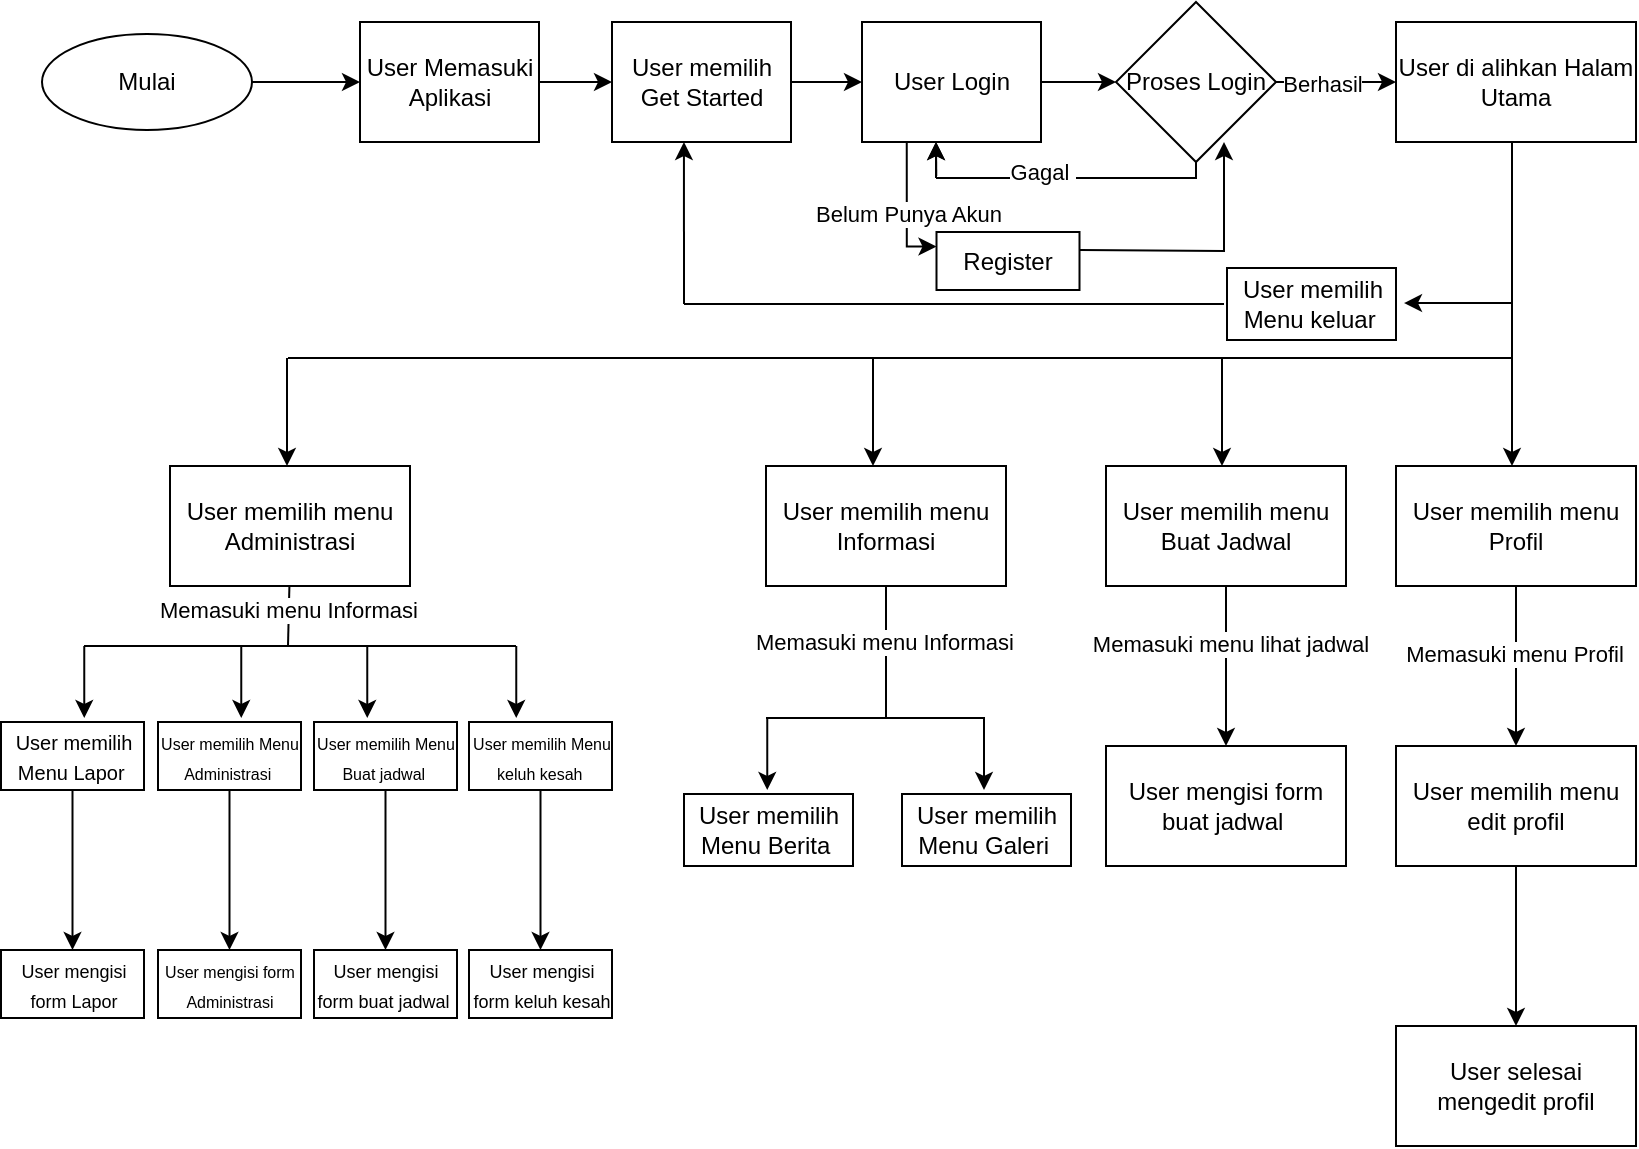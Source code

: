<mxfile version="24.4.4" type="github">
  <diagram name="Page-1" id="8IiNoh8LABF6EW4CPtuq">
    <mxGraphModel dx="1193" dy="758" grid="1" gridSize="18" guides="1" tooltips="1" connect="1" arrows="1" fold="1" page="1" pageScale="1" pageWidth="850" pageHeight="1100" math="0" shadow="0">
      <root>
        <mxCell id="0" />
        <mxCell id="1" parent="0" />
        <mxCell id="zDr4J4621kcgVv7S480j-266" value="" style="edgeStyle=orthogonalEdgeStyle;rounded=0;orthogonalLoop=1;jettySize=auto;html=1;" parent="1" source="zDr4J4621kcgVv7S480j-264" target="zDr4J4621kcgVv7S480j-265" edge="1">
          <mxGeometry relative="1" as="geometry" />
        </mxCell>
        <mxCell id="zDr4J4621kcgVv7S480j-264" value="Mulai" style="ellipse;whiteSpace=wrap;html=1;" parent="1" vertex="1">
          <mxGeometry x="21" y="54" width="105" height="48" as="geometry" />
        </mxCell>
        <mxCell id="zDr4J4621kcgVv7S480j-270" value="" style="edgeStyle=orthogonalEdgeStyle;rounded=0;orthogonalLoop=1;jettySize=auto;html=1;" parent="1" source="zDr4J4621kcgVv7S480j-265" target="zDr4J4621kcgVv7S480j-269" edge="1">
          <mxGeometry relative="1" as="geometry" />
        </mxCell>
        <mxCell id="zDr4J4621kcgVv7S480j-265" value="User Memasuki Aplikasi" style="whiteSpace=wrap;html=1;" parent="1" vertex="1">
          <mxGeometry x="180" y="48" width="89.5" height="60" as="geometry" />
        </mxCell>
        <mxCell id="zDr4J4621kcgVv7S480j-272" value="" style="edgeStyle=orthogonalEdgeStyle;rounded=0;orthogonalLoop=1;jettySize=auto;html=1;" parent="1" source="zDr4J4621kcgVv7S480j-269" target="zDr4J4621kcgVv7S480j-271" edge="1">
          <mxGeometry relative="1" as="geometry" />
        </mxCell>
        <mxCell id="zDr4J4621kcgVv7S480j-269" value="User memilih Get Started" style="whiteSpace=wrap;html=1;" parent="1" vertex="1">
          <mxGeometry x="306" y="48" width="89.5" height="60" as="geometry" />
        </mxCell>
        <mxCell id="zDr4J4621kcgVv7S480j-276" value="" style="edgeStyle=orthogonalEdgeStyle;rounded=0;orthogonalLoop=1;jettySize=auto;html=1;" parent="1" source="zDr4J4621kcgVv7S480j-271" target="zDr4J4621kcgVv7S480j-275" edge="1">
          <mxGeometry relative="1" as="geometry" />
        </mxCell>
        <mxCell id="zDr4J4621kcgVv7S480j-271" value="User Login" style="whiteSpace=wrap;html=1;" parent="1" vertex="1">
          <mxGeometry x="431" y="48" width="89.5" height="60" as="geometry" />
        </mxCell>
        <mxCell id="zDr4J4621kcgVv7S480j-278" value="" style="edgeStyle=orthogonalEdgeStyle;rounded=0;orthogonalLoop=1;jettySize=auto;html=1;" parent="1" source="zDr4J4621kcgVv7S480j-275" target="zDr4J4621kcgVv7S480j-277" edge="1">
          <mxGeometry relative="1" as="geometry" />
        </mxCell>
        <mxCell id="zDr4J4621kcgVv7S480j-353" value="Berhasil" style="edgeLabel;html=1;align=center;verticalAlign=middle;resizable=0;points=[];" parent="zDr4J4621kcgVv7S480j-278" vertex="1" connectable="0">
          <mxGeometry x="-0.248" y="-1" relative="1" as="geometry">
            <mxPoint as="offset" />
          </mxGeometry>
        </mxCell>
        <mxCell id="zDr4J4621kcgVv7S480j-275" value="Proses Login" style="rhombus;whiteSpace=wrap;html=1;" parent="1" vertex="1">
          <mxGeometry x="558" y="38" width="80" height="80" as="geometry" />
        </mxCell>
        <mxCell id="zDr4J4621kcgVv7S480j-280" value="" style="edgeStyle=orthogonalEdgeStyle;rounded=0;orthogonalLoop=1;jettySize=auto;html=1;" parent="1" source="zDr4J4621kcgVv7S480j-277" target="zDr4J4621kcgVv7S480j-279" edge="1">
          <mxGeometry relative="1" as="geometry">
            <Array as="points">
              <mxPoint x="756" y="180" />
              <mxPoint x="756" y="180" />
            </Array>
          </mxGeometry>
        </mxCell>
        <mxCell id="zDr4J4621kcgVv7S480j-277" value="User di alihkan Halam Utama" style="whiteSpace=wrap;html=1;" parent="1" vertex="1">
          <mxGeometry x="698" y="48" width="120" height="60" as="geometry" />
        </mxCell>
        <mxCell id="zDr4J4621kcgVv7S480j-283" value="" style="edgeStyle=orthogonalEdgeStyle;rounded=0;orthogonalLoop=1;jettySize=auto;html=1;" parent="1" source="zDr4J4621kcgVv7S480j-279" target="zDr4J4621kcgVv7S480j-282" edge="1">
          <mxGeometry relative="1" as="geometry" />
        </mxCell>
        <mxCell id="zDr4J4621kcgVv7S480j-284" value="Memasuki menu Profil" style="edgeLabel;html=1;align=center;verticalAlign=middle;resizable=0;points=[];" parent="zDr4J4621kcgVv7S480j-283" vertex="1" connectable="0">
          <mxGeometry x="-0.16" y="-1" relative="1" as="geometry">
            <mxPoint as="offset" />
          </mxGeometry>
        </mxCell>
        <mxCell id="zDr4J4621kcgVv7S480j-279" value="User memilih menu Profil" style="whiteSpace=wrap;html=1;" parent="1" vertex="1">
          <mxGeometry x="698" y="270" width="120" height="60" as="geometry" />
        </mxCell>
        <mxCell id="zDr4J4621kcgVv7S480j-286" value="" style="edgeStyle=orthogonalEdgeStyle;rounded=0;orthogonalLoop=1;jettySize=auto;html=1;" parent="1" source="zDr4J4621kcgVv7S480j-282" target="zDr4J4621kcgVv7S480j-285" edge="1">
          <mxGeometry relative="1" as="geometry" />
        </mxCell>
        <mxCell id="zDr4J4621kcgVv7S480j-282" value="User memilih menu edit profil" style="whiteSpace=wrap;html=1;" parent="1" vertex="1">
          <mxGeometry x="698" y="410" width="120" height="60" as="geometry" />
        </mxCell>
        <mxCell id="zDr4J4621kcgVv7S480j-285" value="User selesai mengedit profil" style="whiteSpace=wrap;html=1;" parent="1" vertex="1">
          <mxGeometry x="698" y="550" width="120" height="60" as="geometry" />
        </mxCell>
        <mxCell id="zDr4J4621kcgVv7S480j-287" value="" style="endArrow=none;html=1;rounded=0;" parent="1" edge="1">
          <mxGeometry width="50" height="50" relative="1" as="geometry">
            <mxPoint x="144" y="216" as="sourcePoint" />
            <mxPoint x="756" y="216" as="targetPoint" />
          </mxGeometry>
        </mxCell>
        <mxCell id="zDr4J4621kcgVv7S480j-288" value="" style="endArrow=classic;html=1;rounded=0;" parent="1" edge="1">
          <mxGeometry width="50" height="50" relative="1" as="geometry">
            <mxPoint x="611" y="216" as="sourcePoint" />
            <mxPoint x="611" y="270" as="targetPoint" />
          </mxGeometry>
        </mxCell>
        <mxCell id="zDr4J4621kcgVv7S480j-291" value="" style="edgeStyle=orthogonalEdgeStyle;rounded=0;orthogonalLoop=1;jettySize=auto;html=1;" parent="1" source="zDr4J4621kcgVv7S480j-289" target="zDr4J4621kcgVv7S480j-290" edge="1">
          <mxGeometry relative="1" as="geometry" />
        </mxCell>
        <mxCell id="zDr4J4621kcgVv7S480j-293" value="Memasuki menu lihat jadwal" style="edgeLabel;html=1;align=center;verticalAlign=middle;resizable=0;points=[];" parent="zDr4J4621kcgVv7S480j-291" vertex="1" connectable="0">
          <mxGeometry x="-0.275" y="2" relative="1" as="geometry">
            <mxPoint as="offset" />
          </mxGeometry>
        </mxCell>
        <mxCell id="zDr4J4621kcgVv7S480j-289" value="User memilih menu Buat Jadwal" style="whiteSpace=wrap;html=1;" parent="1" vertex="1">
          <mxGeometry x="553" y="270" width="120" height="60" as="geometry" />
        </mxCell>
        <mxCell id="zDr4J4621kcgVv7S480j-290" value="User mengisi form buat jadwal&amp;nbsp;" style="whiteSpace=wrap;html=1;" parent="1" vertex="1">
          <mxGeometry x="553" y="410" width="120" height="60" as="geometry" />
        </mxCell>
        <mxCell id="zDr4J4621kcgVv7S480j-299" value="" style="endArrow=classic;html=1;rounded=0;" parent="1" edge="1">
          <mxGeometry width="50" height="50" relative="1" as="geometry">
            <mxPoint x="436.5" y="216" as="sourcePoint" />
            <mxPoint x="436.5" y="270" as="targetPoint" />
          </mxGeometry>
        </mxCell>
        <mxCell id="zDr4J4621kcgVv7S480j-302" value="" style="edgeStyle=orthogonalEdgeStyle;rounded=0;orthogonalLoop=1;jettySize=auto;html=1;endArrow=none;endFill=0;" parent="1" source="zDr4J4621kcgVv7S480j-300" edge="1">
          <mxGeometry relative="1" as="geometry">
            <mxPoint x="443" y="396" as="targetPoint" />
          </mxGeometry>
        </mxCell>
        <mxCell id="zDr4J4621kcgVv7S480j-303" value="Memasuki menu Informasi" style="edgeLabel;html=1;align=center;verticalAlign=middle;resizable=0;points=[];" parent="zDr4J4621kcgVv7S480j-302" vertex="1" connectable="0">
          <mxGeometry x="-0.175" y="-1" relative="1" as="geometry">
            <mxPoint as="offset" />
          </mxGeometry>
        </mxCell>
        <mxCell id="zDr4J4621kcgVv7S480j-300" value="User memilih menu Informasi" style="whiteSpace=wrap;html=1;" parent="1" vertex="1">
          <mxGeometry x="383" y="270" width="120" height="60" as="geometry" />
        </mxCell>
        <mxCell id="zDr4J4621kcgVv7S480j-306" value="" style="endArrow=none;html=1;rounded=0;" parent="1" edge="1">
          <mxGeometry width="50" height="50" relative="1" as="geometry">
            <mxPoint x="383" y="396" as="sourcePoint" />
            <mxPoint x="492.5" y="396" as="targetPoint" />
          </mxGeometry>
        </mxCell>
        <mxCell id="zDr4J4621kcgVv7S480j-307" value="" style="endArrow=classic;html=1;rounded=0;" parent="1" edge="1">
          <mxGeometry width="50" height="50" relative="1" as="geometry">
            <mxPoint x="383.63" y="396" as="sourcePoint" />
            <mxPoint x="383.63" y="432" as="targetPoint" />
          </mxGeometry>
        </mxCell>
        <mxCell id="zDr4J4621kcgVv7S480j-308" value="User memilih Menu Berita&amp;nbsp;" style="whiteSpace=wrap;html=1;" parent="1" vertex="1">
          <mxGeometry x="342" y="434" width="84.5" height="36" as="geometry" />
        </mxCell>
        <mxCell id="zDr4J4621kcgVv7S480j-309" value="" style="endArrow=classic;html=1;rounded=0;" parent="1" edge="1">
          <mxGeometry width="50" height="50" relative="1" as="geometry">
            <mxPoint x="492" y="396" as="sourcePoint" />
            <mxPoint x="492" y="432" as="targetPoint" />
          </mxGeometry>
        </mxCell>
        <mxCell id="zDr4J4621kcgVv7S480j-310" value="User memilih Menu Galeri&amp;nbsp;" style="whiteSpace=wrap;html=1;" parent="1" vertex="1">
          <mxGeometry x="451" y="434" width="84.5" height="36" as="geometry" />
        </mxCell>
        <mxCell id="zDr4J4621kcgVv7S480j-315" value="" style="endArrow=classic;html=1;rounded=0;" parent="1" edge="1">
          <mxGeometry width="50" height="50" relative="1" as="geometry">
            <mxPoint x="143.5" y="216" as="sourcePoint" />
            <mxPoint x="143.5" y="270" as="targetPoint" />
          </mxGeometry>
        </mxCell>
        <mxCell id="zDr4J4621kcgVv7S480j-316" value="User memilih menu Administrasi" style="whiteSpace=wrap;html=1;" parent="1" vertex="1">
          <mxGeometry x="85" y="270" width="120" height="60" as="geometry" />
        </mxCell>
        <mxCell id="zDr4J4621kcgVv7S480j-317" value="" style="endArrow=none;html=1;rounded=0;" parent="1" edge="1">
          <mxGeometry width="50" height="50" relative="1" as="geometry">
            <mxPoint x="42" y="360" as="sourcePoint" />
            <mxPoint x="258" y="360" as="targetPoint" />
          </mxGeometry>
        </mxCell>
        <mxCell id="zDr4J4621kcgVv7S480j-318" value="" style="endArrow=none;html=1;rounded=0;" parent="1" edge="1">
          <mxGeometry width="50" height="50" relative="1" as="geometry">
            <mxPoint x="144" y="360" as="sourcePoint" />
            <mxPoint x="144.7" y="330" as="targetPoint" />
          </mxGeometry>
        </mxCell>
        <mxCell id="zDr4J4621kcgVv7S480j-365" value="Memasuki menu Informasi" style="edgeLabel;html=1;align=center;verticalAlign=middle;resizable=0;points=[];" parent="zDr4J4621kcgVv7S480j-318" vertex="1" connectable="0">
          <mxGeometry x="0.165" y="1" relative="1" as="geometry">
            <mxPoint y="-1" as="offset" />
          </mxGeometry>
        </mxCell>
        <mxCell id="zDr4J4621kcgVv7S480j-319" value="" style="endArrow=classic;html=1;rounded=0;" parent="1" edge="1">
          <mxGeometry width="50" height="50" relative="1" as="geometry">
            <mxPoint x="42.13" y="360" as="sourcePoint" />
            <mxPoint x="42.13" y="396" as="targetPoint" />
          </mxGeometry>
        </mxCell>
        <mxCell id="wuOp9hcM_mS-S1USVbeP-18" value="" style="edgeStyle=orthogonalEdgeStyle;rounded=0;orthogonalLoop=1;jettySize=auto;html=1;" edge="1" parent="1" source="zDr4J4621kcgVv7S480j-320" target="wuOp9hcM_mS-S1USVbeP-17">
          <mxGeometry relative="1" as="geometry" />
        </mxCell>
        <mxCell id="zDr4J4621kcgVv7S480j-320" value="&lt;font style=&quot;font-size: 10px;&quot;&gt;User memilih Menu Lapor&amp;nbsp;&lt;/font&gt;" style="whiteSpace=wrap;html=1;" parent="1" vertex="1">
          <mxGeometry x="0.5" y="398" width="71.5" height="34" as="geometry" />
        </mxCell>
        <mxCell id="zDr4J4621kcgVv7S480j-326" value="" style="endArrow=classic;html=1;rounded=0;" parent="1" edge="1">
          <mxGeometry width="50" height="50" relative="1" as="geometry">
            <mxPoint x="120.63" y="360" as="sourcePoint" />
            <mxPoint x="120.63" y="396" as="targetPoint" />
          </mxGeometry>
        </mxCell>
        <mxCell id="wuOp9hcM_mS-S1USVbeP-16" value="" style="edgeStyle=orthogonalEdgeStyle;rounded=0;orthogonalLoop=1;jettySize=auto;html=1;" edge="1" parent="1" source="zDr4J4621kcgVv7S480j-327" target="wuOp9hcM_mS-S1USVbeP-15">
          <mxGeometry relative="1" as="geometry" />
        </mxCell>
        <mxCell id="zDr4J4621kcgVv7S480j-327" value="&lt;font style=&quot;font-size: 8px;&quot;&gt;User memilih Menu Administrasi&amp;nbsp;&lt;/font&gt;" style="whiteSpace=wrap;html=1;" parent="1" vertex="1">
          <mxGeometry x="79" y="398" width="71.5" height="34" as="geometry" />
        </mxCell>
        <mxCell id="zDr4J4621kcgVv7S480j-328" value="" style="endArrow=classic;html=1;rounded=0;" parent="1" edge="1">
          <mxGeometry width="50" height="50" relative="1" as="geometry">
            <mxPoint x="183.63" y="360" as="sourcePoint" />
            <mxPoint x="183.63" y="396" as="targetPoint" />
          </mxGeometry>
        </mxCell>
        <mxCell id="wuOp9hcM_mS-S1USVbeP-14" value="" style="edgeStyle=orthogonalEdgeStyle;rounded=0;orthogonalLoop=1;jettySize=auto;html=1;" edge="1" parent="1" source="zDr4J4621kcgVv7S480j-329" target="wuOp9hcM_mS-S1USVbeP-13">
          <mxGeometry relative="1" as="geometry" />
        </mxCell>
        <mxCell id="zDr4J4621kcgVv7S480j-329" value="&lt;font style=&quot;font-size: 8px;&quot;&gt;User memilih Menu Buat jadwal&amp;nbsp;&lt;/font&gt;" style="whiteSpace=wrap;html=1;" parent="1" vertex="1">
          <mxGeometry x="157" y="398" width="71.5" height="34" as="geometry" />
        </mxCell>
        <mxCell id="zDr4J4621kcgVv7S480j-330" value="" style="endArrow=classic;html=1;rounded=0;" parent="1" edge="1">
          <mxGeometry width="50" height="50" relative="1" as="geometry">
            <mxPoint x="258.13" y="360" as="sourcePoint" />
            <mxPoint x="258.13" y="396" as="targetPoint" />
          </mxGeometry>
        </mxCell>
        <mxCell id="wuOp9hcM_mS-S1USVbeP-12" value="" style="edgeStyle=orthogonalEdgeStyle;rounded=0;orthogonalLoop=1;jettySize=auto;html=1;" edge="1" parent="1" source="zDr4J4621kcgVv7S480j-331" target="wuOp9hcM_mS-S1USVbeP-11">
          <mxGeometry relative="1" as="geometry" />
        </mxCell>
        <mxCell id="zDr4J4621kcgVv7S480j-331" value="&lt;font style=&quot;font-size: 8px;&quot;&gt;User memilih Menu keluh kesah&amp;nbsp;&lt;/font&gt;" style="whiteSpace=wrap;html=1;" parent="1" vertex="1">
          <mxGeometry x="234.5" y="398" width="71.5" height="34" as="geometry" />
        </mxCell>
        <mxCell id="zDr4J4621kcgVv7S480j-342" value="User memilih Menu keluar&amp;nbsp;" style="whiteSpace=wrap;html=1;" parent="1" vertex="1">
          <mxGeometry x="613.5" y="171" width="84.5" height="36" as="geometry" />
        </mxCell>
        <mxCell id="zDr4J4621kcgVv7S480j-343" value="" style="endArrow=none;html=1;rounded=0;" parent="1" edge="1">
          <mxGeometry width="50" height="50" relative="1" as="geometry">
            <mxPoint x="342" y="189" as="sourcePoint" />
            <mxPoint x="612" y="189" as="targetPoint" />
          </mxGeometry>
        </mxCell>
        <mxCell id="zDr4J4621kcgVv7S480j-344" value="" style="endArrow=classic;html=1;rounded=0;entryX=0.402;entryY=1;entryDx=0;entryDy=0;entryPerimeter=0;" parent="1" edge="1" target="zDr4J4621kcgVv7S480j-269">
          <mxGeometry width="50" height="50" relative="1" as="geometry">
            <mxPoint x="342" y="189" as="sourcePoint" />
            <mxPoint x="342" y="127" as="targetPoint" />
          </mxGeometry>
        </mxCell>
        <mxCell id="zDr4J4621kcgVv7S480j-345" value="" style="endArrow=classic;html=1;rounded=0;" parent="1" edge="1">
          <mxGeometry width="50" height="50" relative="1" as="geometry">
            <mxPoint x="756" y="188.52" as="sourcePoint" />
            <mxPoint x="702" y="188.52" as="targetPoint" />
          </mxGeometry>
        </mxCell>
        <mxCell id="zDr4J4621kcgVv7S480j-346" value="" style="endArrow=none;html=1;rounded=0;" parent="1" edge="1">
          <mxGeometry width="50" height="50" relative="1" as="geometry">
            <mxPoint x="468" y="126" as="sourcePoint" />
            <mxPoint x="598.5" y="126" as="targetPoint" />
          </mxGeometry>
        </mxCell>
        <mxCell id="zDr4J4621kcgVv7S480j-351" value="Gagal&amp;nbsp;" style="edgeLabel;html=1;align=center;verticalAlign=middle;resizable=0;points=[];" parent="zDr4J4621kcgVv7S480j-346" vertex="1" connectable="0">
          <mxGeometry x="-0.194" y="3" relative="1" as="geometry">
            <mxPoint as="offset" />
          </mxGeometry>
        </mxCell>
        <mxCell id="zDr4J4621kcgVv7S480j-347" value="" style="endArrow=none;html=1;rounded=0;exitX=0.5;exitY=1;exitDx=0;exitDy=0;" parent="1" source="zDr4J4621kcgVv7S480j-275" edge="1">
          <mxGeometry width="50" height="50" relative="1" as="geometry">
            <mxPoint x="600.923" y="114.923" as="sourcePoint" />
            <mxPoint x="598" y="126" as="targetPoint" />
          </mxGeometry>
        </mxCell>
        <mxCell id="zDr4J4621kcgVv7S480j-348" value="" style="endArrow=classic;html=1;rounded=0;entryX=0.613;entryY=1.016;entryDx=0;entryDy=0;entryPerimeter=0;" parent="1" edge="1">
          <mxGeometry width="50" height="50" relative="1" as="geometry">
            <mxPoint x="468.14" y="125.04" as="sourcePoint" />
            <mxPoint x="468.003" y="108.0" as="targetPoint" />
          </mxGeometry>
        </mxCell>
        <mxCell id="zDr4J4621kcgVv7S480j-350" value="" style="endArrow=classic;html=1;rounded=0;entryX=0.613;entryY=1.016;entryDx=0;entryDy=0;entryPerimeter=0;" parent="1" edge="1">
          <mxGeometry width="50" height="50" relative="1" as="geometry">
            <mxPoint x="468" y="126" as="sourcePoint" />
            <mxPoint x="468.003" y="108.0" as="targetPoint" />
          </mxGeometry>
        </mxCell>
        <mxCell id="wuOp9hcM_mS-S1USVbeP-1" value="Register" style="whiteSpace=wrap;html=1;" vertex="1" parent="1">
          <mxGeometry x="468.25" y="153" width="71.5" height="29" as="geometry" />
        </mxCell>
        <mxCell id="wuOp9hcM_mS-S1USVbeP-5" value="" style="endArrow=classic;html=1;rounded=0;exitX=0.25;exitY=1;exitDx=0;exitDy=0;edgeStyle=orthogonalEdgeStyle;entryX=0;entryY=0.25;entryDx=0;entryDy=0;" edge="1" parent="1" source="zDr4J4621kcgVv7S480j-271" target="wuOp9hcM_mS-S1USVbeP-1">
          <mxGeometry width="50" height="50" relative="1" as="geometry">
            <mxPoint x="540" y="212" as="sourcePoint" />
            <mxPoint x="453" y="162" as="targetPoint" />
          </mxGeometry>
        </mxCell>
        <mxCell id="wuOp9hcM_mS-S1USVbeP-8" value="Belum Punya Akun" style="edgeLabel;html=1;align=center;verticalAlign=middle;resizable=0;points=[];" vertex="1" connectable="0" parent="wuOp9hcM_mS-S1USVbeP-5">
          <mxGeometry x="0.062" relative="1" as="geometry">
            <mxPoint as="offset" />
          </mxGeometry>
        </mxCell>
        <mxCell id="wuOp9hcM_mS-S1USVbeP-10" value="" style="endArrow=classic;html=1;rounded=0;edgeStyle=orthogonalEdgeStyle;entryX=0.675;entryY=0.875;entryDx=0;entryDy=0;entryPerimeter=0;" edge="1" parent="1" target="zDr4J4621kcgVv7S480j-275">
          <mxGeometry width="50" height="50" relative="1" as="geometry">
            <mxPoint x="540" y="162" as="sourcePoint" />
            <mxPoint x="612" y="162" as="targetPoint" />
          </mxGeometry>
        </mxCell>
        <mxCell id="wuOp9hcM_mS-S1USVbeP-11" value="&lt;font style=&quot;font-size: 9px;&quot;&gt;User mengisi form keluh kesah&lt;/font&gt;" style="whiteSpace=wrap;html=1;" vertex="1" parent="1">
          <mxGeometry x="234.5" y="512" width="71.5" height="34" as="geometry" />
        </mxCell>
        <mxCell id="wuOp9hcM_mS-S1USVbeP-13" value="&lt;span style=&quot;font-size: 9px;&quot;&gt;User mengisi form buat jadwal&amp;nbsp;&lt;/span&gt;" style="whiteSpace=wrap;html=1;" vertex="1" parent="1">
          <mxGeometry x="157" y="512" width="71.5" height="34" as="geometry" />
        </mxCell>
        <mxCell id="wuOp9hcM_mS-S1USVbeP-15" value="&lt;font style=&quot;font-size: 8px;&quot;&gt;User mengisi form Administrasi&lt;/font&gt;" style="whiteSpace=wrap;html=1;" vertex="1" parent="1">
          <mxGeometry x="79" y="512" width="71.5" height="34" as="geometry" />
        </mxCell>
        <mxCell id="wuOp9hcM_mS-S1USVbeP-17" value="&lt;span style=&quot;font-size: 9px;&quot;&gt;User mengisi form Lapor&lt;/span&gt;" style="whiteSpace=wrap;html=1;" vertex="1" parent="1">
          <mxGeometry x="0.5" y="512" width="71.5" height="34" as="geometry" />
        </mxCell>
      </root>
    </mxGraphModel>
  </diagram>
</mxfile>
